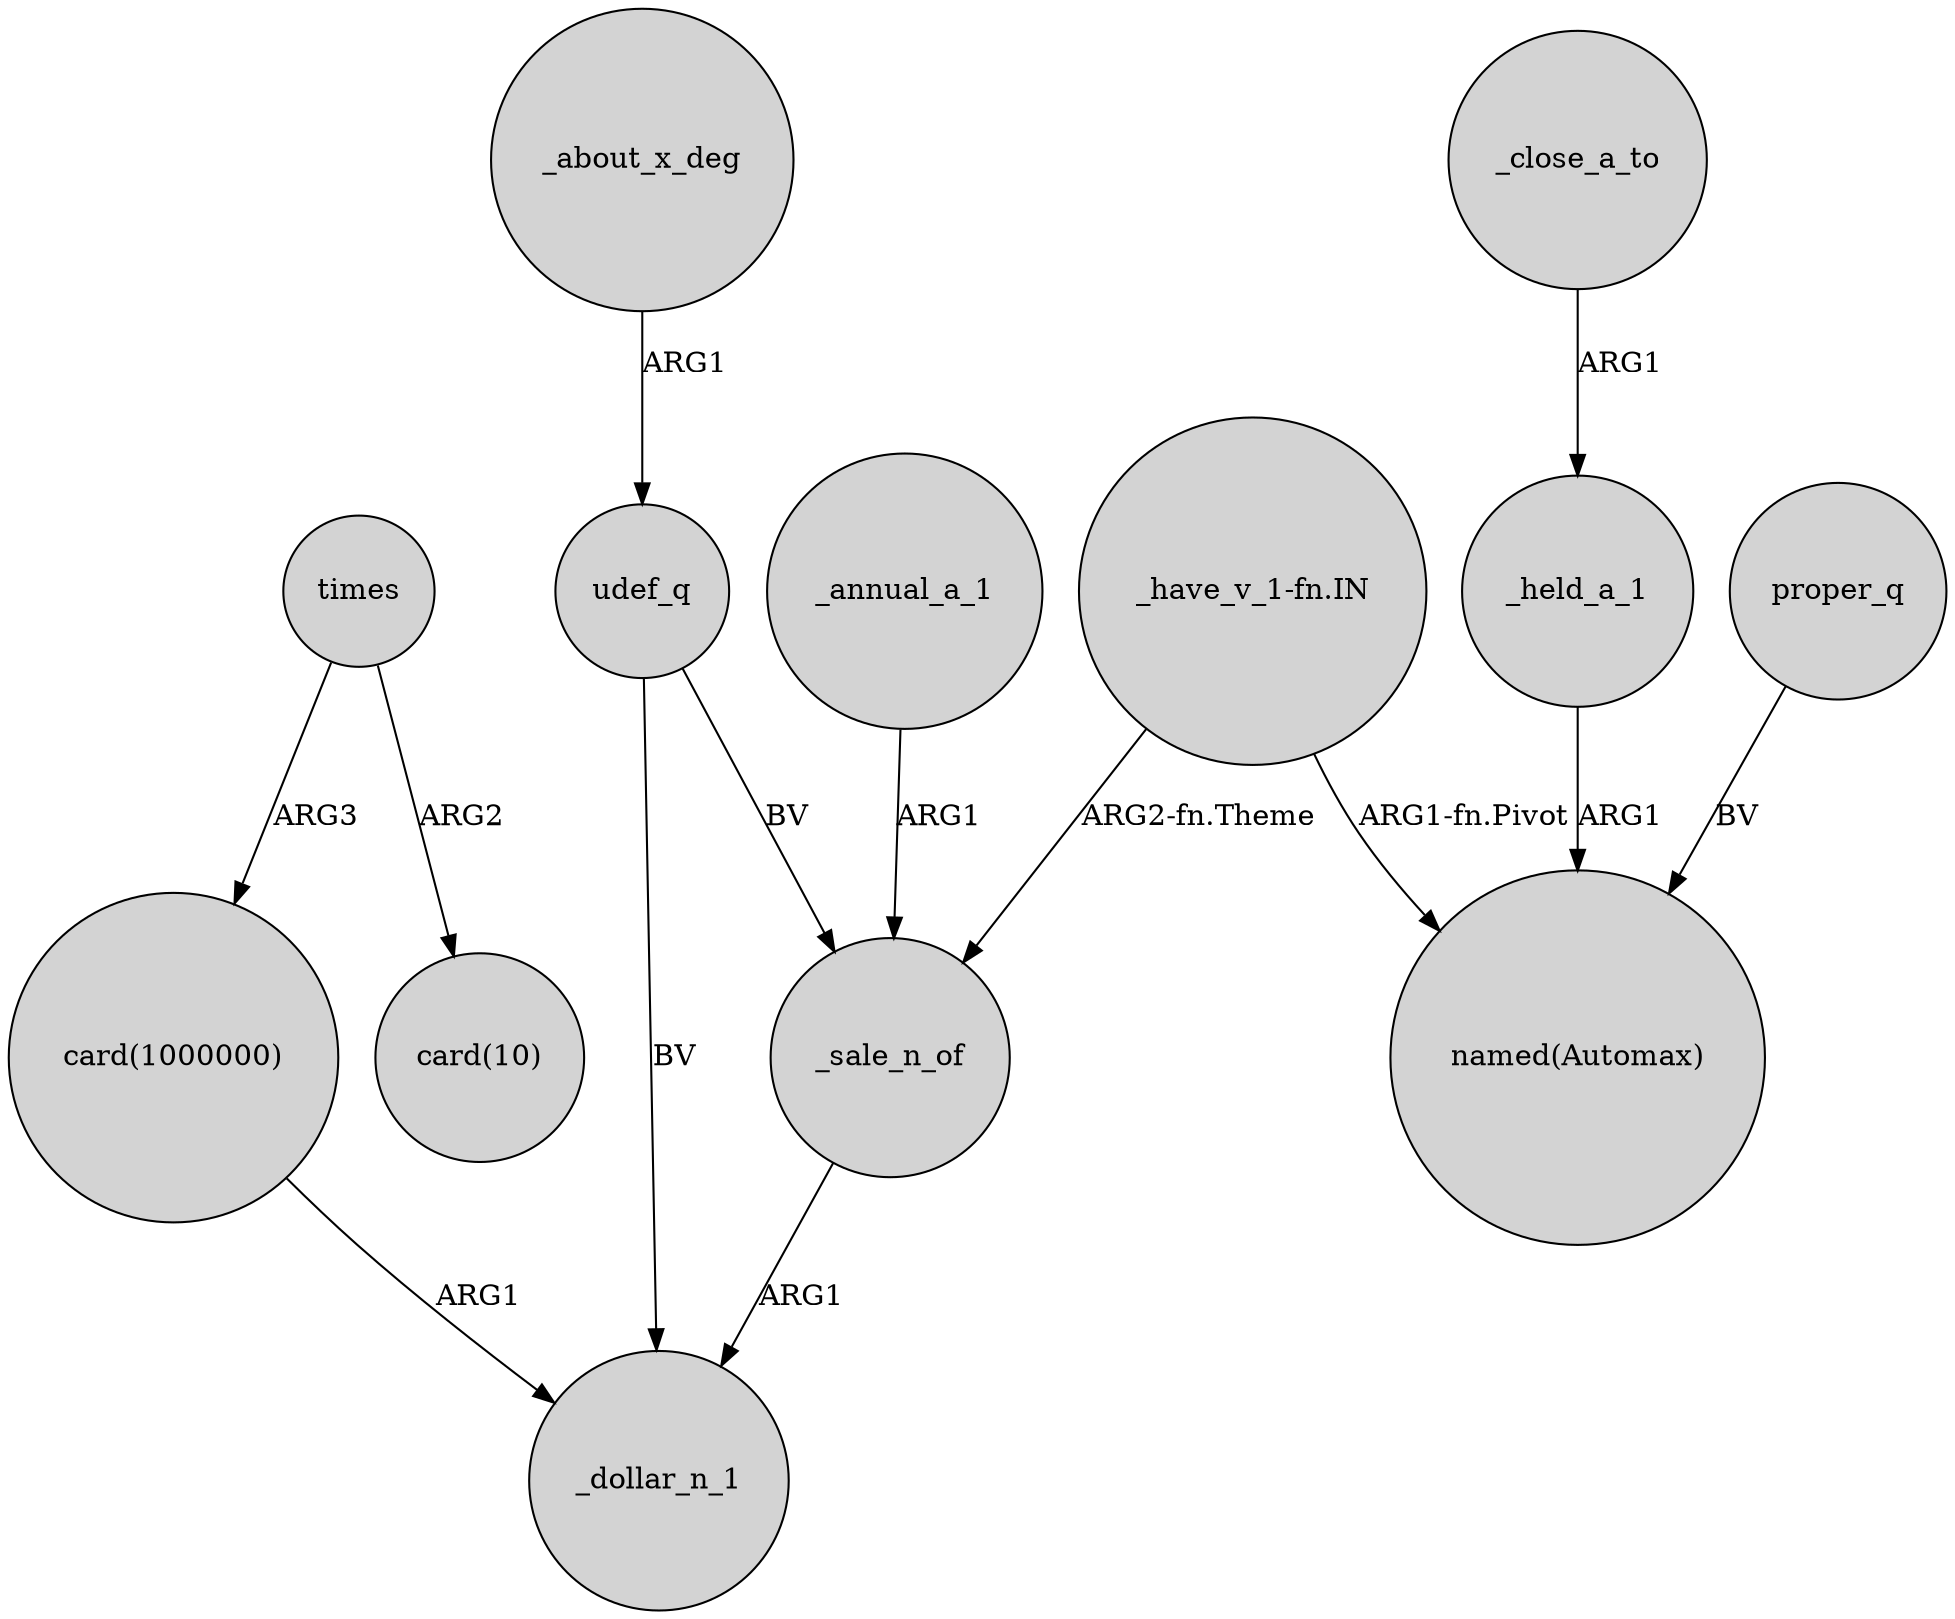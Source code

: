 digraph {
	node [shape=circle style=filled]
	"card(1000000)" -> _dollar_n_1 [label=ARG1]
	times -> "card(1000000)" [label=ARG3]
	_held_a_1 -> "named(Automax)" [label=ARG1]
	"_have_v_1-fn.IN" -> _sale_n_of [label="ARG2-fn.Theme"]
	"_have_v_1-fn.IN" -> "named(Automax)" [label="ARG1-fn.Pivot"]
	_about_x_deg -> udef_q [label=ARG1]
	times -> "card(10)" [label=ARG2]
	_close_a_to -> _held_a_1 [label=ARG1]
	_sale_n_of -> _dollar_n_1 [label=ARG1]
	proper_q -> "named(Automax)" [label=BV]
	udef_q -> _dollar_n_1 [label=BV]
	udef_q -> _sale_n_of [label=BV]
	_annual_a_1 -> _sale_n_of [label=ARG1]
}

